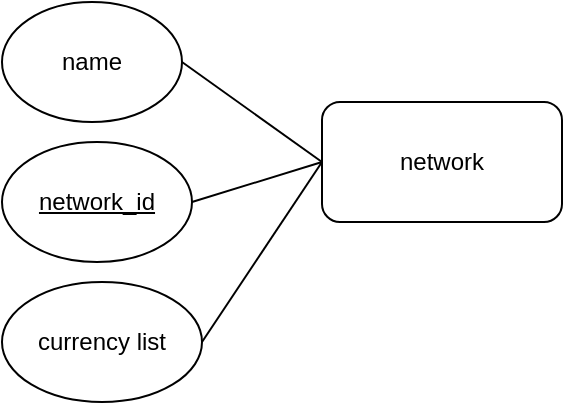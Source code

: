 <mxfile version="24.4.4" type="device">
  <diagram name="Page-1" id="RPYhb6V7pzEQKH627ZkS">
    <mxGraphModel dx="1050" dy="569" grid="1" gridSize="10" guides="1" tooltips="1" connect="1" arrows="1" fold="1" page="1" pageScale="1" pageWidth="850" pageHeight="1100" math="0" shadow="0">
      <root>
        <mxCell id="0" />
        <mxCell id="1" parent="0" />
        <mxCell id="3kv_n7mYtZN25fNvnHeq-1" value="network" style="rounded=1;whiteSpace=wrap;html=1;" vertex="1" parent="1">
          <mxGeometry x="360" y="270" width="120" height="60" as="geometry" />
        </mxCell>
        <mxCell id="3kv_n7mYtZN25fNvnHeq-2" value="name" style="ellipse;whiteSpace=wrap;html=1;" vertex="1" parent="1">
          <mxGeometry x="200" y="220" width="90" height="60" as="geometry" />
        </mxCell>
        <mxCell id="3kv_n7mYtZN25fNvnHeq-3" value="&lt;u&gt;network_id&lt;/u&gt;" style="ellipse;whiteSpace=wrap;html=1;" vertex="1" parent="1">
          <mxGeometry x="200" y="290" width="95" height="60" as="geometry" />
        </mxCell>
        <mxCell id="3kv_n7mYtZN25fNvnHeq-4" value="" style="endArrow=none;html=1;rounded=0;exitX=1;exitY=0.5;exitDx=0;exitDy=0;" edge="1" parent="1" source="3kv_n7mYtZN25fNvnHeq-3">
          <mxGeometry width="50" height="50" relative="1" as="geometry">
            <mxPoint x="400" y="320" as="sourcePoint" />
            <mxPoint x="360" y="300" as="targetPoint" />
          </mxGeometry>
        </mxCell>
        <mxCell id="3kv_n7mYtZN25fNvnHeq-6" value="" style="endArrow=none;html=1;rounded=0;exitX=1;exitY=0.5;exitDx=0;exitDy=0;entryX=0;entryY=0.5;entryDx=0;entryDy=0;" edge="1" parent="1" source="3kv_n7mYtZN25fNvnHeq-2" target="3kv_n7mYtZN25fNvnHeq-1">
          <mxGeometry width="50" height="50" relative="1" as="geometry">
            <mxPoint x="400" y="320" as="sourcePoint" />
            <mxPoint x="450" y="270" as="targetPoint" />
          </mxGeometry>
        </mxCell>
        <mxCell id="3kv_n7mYtZN25fNvnHeq-7" value="currency list" style="ellipse;whiteSpace=wrap;html=1;" vertex="1" parent="1">
          <mxGeometry x="200" y="360" width="100" height="60" as="geometry" />
        </mxCell>
        <mxCell id="3kv_n7mYtZN25fNvnHeq-8" value="" style="endArrow=none;html=1;rounded=0;exitX=1;exitY=0.5;exitDx=0;exitDy=0;entryX=0;entryY=0.5;entryDx=0;entryDy=0;" edge="1" parent="1" source="3kv_n7mYtZN25fNvnHeq-7" target="3kv_n7mYtZN25fNvnHeq-1">
          <mxGeometry width="50" height="50" relative="1" as="geometry">
            <mxPoint x="400" y="320" as="sourcePoint" />
            <mxPoint x="450" y="270" as="targetPoint" />
          </mxGeometry>
        </mxCell>
      </root>
    </mxGraphModel>
  </diagram>
</mxfile>
